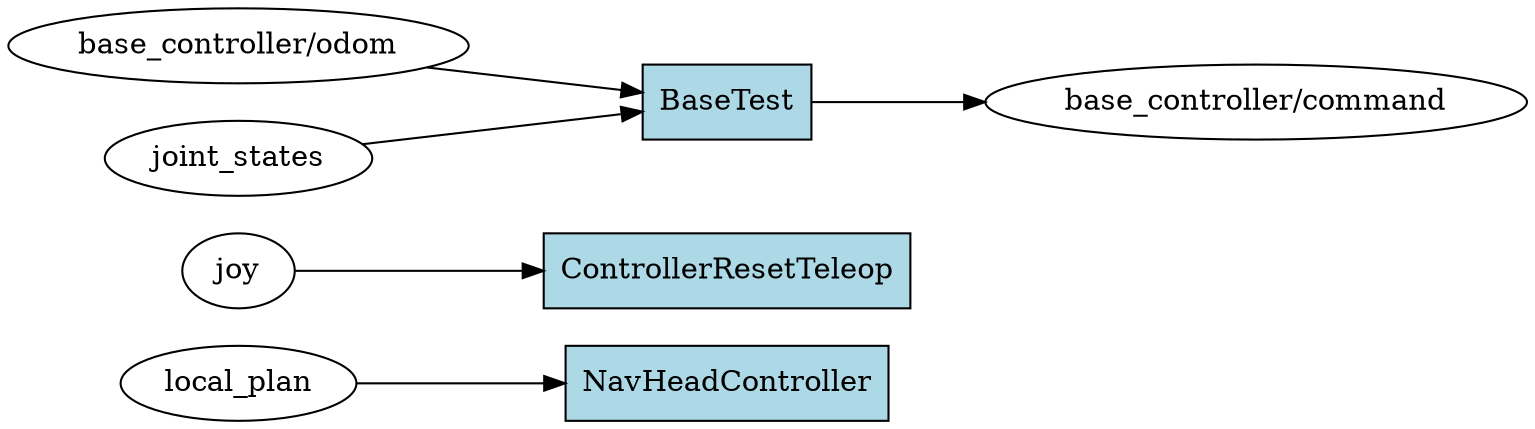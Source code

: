 digraph ROS2_Computation_Graph {
  rankdir=LR;
  node [shape=box, style=filled, fillcolor=lightgray];
  "local_plan" [shape=ellipse, fillcolor=white];
  "local_plan" -> "NavHeadController";
  "joy" [shape=ellipse, fillcolor=white];
  "joy" -> "ControllerResetTeleop";
  "base_controller/command" [shape=ellipse, fillcolor=white];
  "BaseTest" -> "base_controller/command";
  "base_controller/odom" [shape=ellipse, fillcolor=white];
  "base_controller/odom" -> "BaseTest";
  "joint_states" [shape=ellipse, fillcolor=white];
  "joint_states" -> "BaseTest";
  "NavHeadController" [shape=box, fillcolor=lightblue];
  "ControllerResetTeleop" [shape=box, fillcolor=lightblue];
  "BaseTest" [shape=box, fillcolor=lightblue];
}